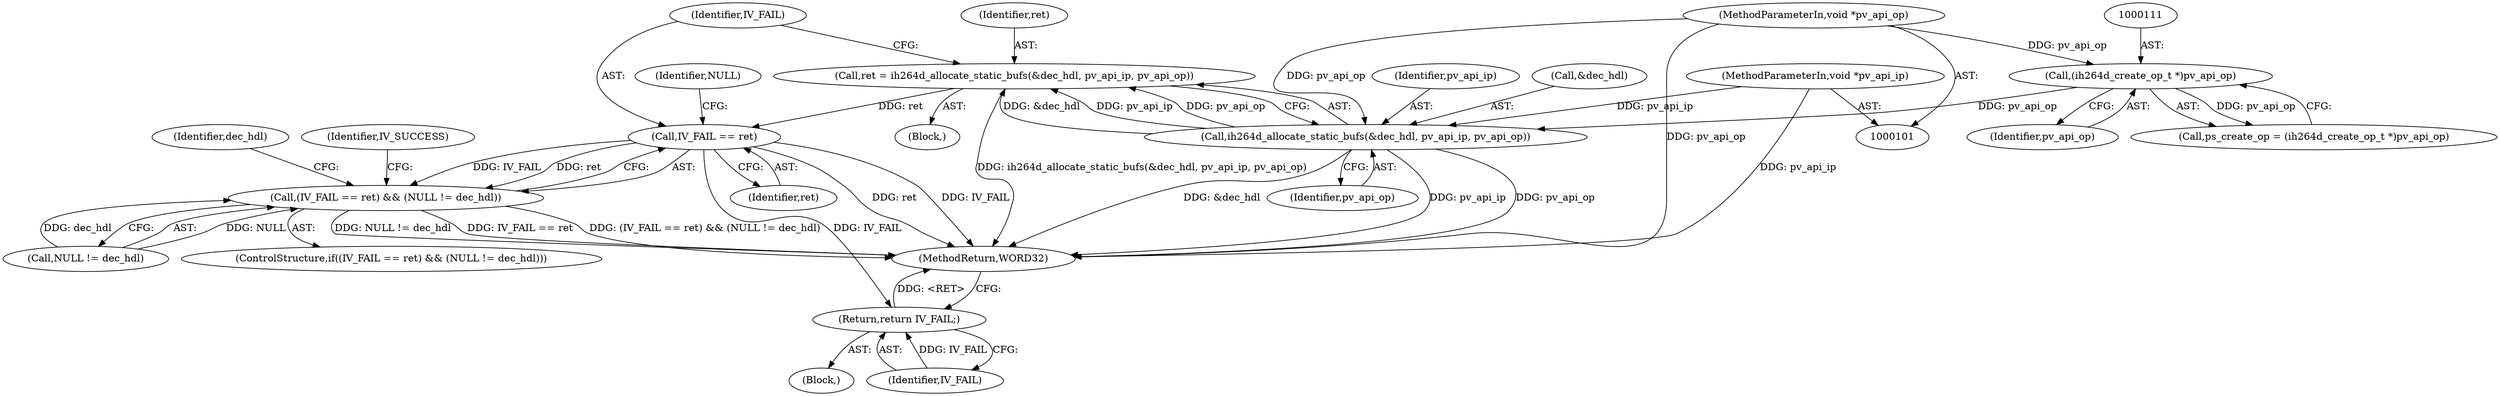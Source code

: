 digraph "1_Android_5acaa6fc86c73a750e5f4900c4e2d44bf22f683a@API" {
"1000120" [label="(Call,ret = ih264d_allocate_static_bufs(&dec_hdl, pv_api_ip, pv_api_op))"];
"1000122" [label="(Call,ih264d_allocate_static_bufs(&dec_hdl, pv_api_ip, pv_api_op))"];
"1000103" [label="(MethodParameterIn,void *pv_api_ip)"];
"1000110" [label="(Call,(ih264d_create_op_t *)pv_api_op)"];
"1000104" [label="(MethodParameterIn,void *pv_api_op)"];
"1000129" [label="(Call,IV_FAIL == ret)"];
"1000128" [label="(Call,(IV_FAIL == ret) && (NULL != dec_hdl))"];
"1000154" [label="(Return,return IV_FAIL;)"];
"1000121" [label="(Identifier,ret)"];
"1000104" [label="(MethodParameterIn,void *pv_api_op)"];
"1000110" [label="(Call,(ih264d_create_op_t *)pv_api_op)"];
"1000126" [label="(Identifier,pv_api_op)"];
"1000157" [label="(Identifier,IV_SUCCESS)"];
"1000158" [label="(MethodReturn,WORD32)"];
"1000132" [label="(Call,NULL != dec_hdl)"];
"1000112" [label="(Identifier,pv_api_op)"];
"1000130" [label="(Identifier,IV_FAIL)"];
"1000103" [label="(MethodParameterIn,void *pv_api_ip)"];
"1000105" [label="(Block,)"];
"1000122" [label="(Call,ih264d_allocate_static_bufs(&dec_hdl, pv_api_ip, pv_api_op))"];
"1000129" [label="(Call,IV_FAIL == ret)"];
"1000131" [label="(Identifier,ret)"];
"1000137" [label="(Identifier,dec_hdl)"];
"1000135" [label="(Block,)"];
"1000133" [label="(Identifier,NULL)"];
"1000120" [label="(Call,ret = ih264d_allocate_static_bufs(&dec_hdl, pv_api_ip, pv_api_op))"];
"1000127" [label="(ControlStructure,if((IV_FAIL == ret) && (NULL != dec_hdl)))"];
"1000154" [label="(Return,return IV_FAIL;)"];
"1000155" [label="(Identifier,IV_FAIL)"];
"1000108" [label="(Call,ps_create_op = (ih264d_create_op_t *)pv_api_op)"];
"1000123" [label="(Call,&dec_hdl)"];
"1000125" [label="(Identifier,pv_api_ip)"];
"1000128" [label="(Call,(IV_FAIL == ret) && (NULL != dec_hdl))"];
"1000120" -> "1000105"  [label="AST: "];
"1000120" -> "1000122"  [label="CFG: "];
"1000121" -> "1000120"  [label="AST: "];
"1000122" -> "1000120"  [label="AST: "];
"1000130" -> "1000120"  [label="CFG: "];
"1000120" -> "1000158"  [label="DDG: ih264d_allocate_static_bufs(&dec_hdl, pv_api_ip, pv_api_op)"];
"1000122" -> "1000120"  [label="DDG: &dec_hdl"];
"1000122" -> "1000120"  [label="DDG: pv_api_ip"];
"1000122" -> "1000120"  [label="DDG: pv_api_op"];
"1000120" -> "1000129"  [label="DDG: ret"];
"1000122" -> "1000126"  [label="CFG: "];
"1000123" -> "1000122"  [label="AST: "];
"1000125" -> "1000122"  [label="AST: "];
"1000126" -> "1000122"  [label="AST: "];
"1000122" -> "1000158"  [label="DDG: pv_api_ip"];
"1000122" -> "1000158"  [label="DDG: pv_api_op"];
"1000122" -> "1000158"  [label="DDG: &dec_hdl"];
"1000103" -> "1000122"  [label="DDG: pv_api_ip"];
"1000110" -> "1000122"  [label="DDG: pv_api_op"];
"1000104" -> "1000122"  [label="DDG: pv_api_op"];
"1000103" -> "1000101"  [label="AST: "];
"1000103" -> "1000158"  [label="DDG: pv_api_ip"];
"1000110" -> "1000108"  [label="AST: "];
"1000110" -> "1000112"  [label="CFG: "];
"1000111" -> "1000110"  [label="AST: "];
"1000112" -> "1000110"  [label="AST: "];
"1000108" -> "1000110"  [label="CFG: "];
"1000110" -> "1000108"  [label="DDG: pv_api_op"];
"1000104" -> "1000110"  [label="DDG: pv_api_op"];
"1000104" -> "1000101"  [label="AST: "];
"1000104" -> "1000158"  [label="DDG: pv_api_op"];
"1000129" -> "1000128"  [label="AST: "];
"1000129" -> "1000131"  [label="CFG: "];
"1000130" -> "1000129"  [label="AST: "];
"1000131" -> "1000129"  [label="AST: "];
"1000133" -> "1000129"  [label="CFG: "];
"1000128" -> "1000129"  [label="CFG: "];
"1000129" -> "1000158"  [label="DDG: ret"];
"1000129" -> "1000158"  [label="DDG: IV_FAIL"];
"1000129" -> "1000128"  [label="DDG: IV_FAIL"];
"1000129" -> "1000128"  [label="DDG: ret"];
"1000129" -> "1000154"  [label="DDG: IV_FAIL"];
"1000128" -> "1000127"  [label="AST: "];
"1000128" -> "1000132"  [label="CFG: "];
"1000132" -> "1000128"  [label="AST: "];
"1000137" -> "1000128"  [label="CFG: "];
"1000157" -> "1000128"  [label="CFG: "];
"1000128" -> "1000158"  [label="DDG: NULL != dec_hdl"];
"1000128" -> "1000158"  [label="DDG: IV_FAIL == ret"];
"1000128" -> "1000158"  [label="DDG: (IV_FAIL == ret) && (NULL != dec_hdl)"];
"1000132" -> "1000128"  [label="DDG: NULL"];
"1000132" -> "1000128"  [label="DDG: dec_hdl"];
"1000154" -> "1000135"  [label="AST: "];
"1000154" -> "1000155"  [label="CFG: "];
"1000155" -> "1000154"  [label="AST: "];
"1000158" -> "1000154"  [label="CFG: "];
"1000154" -> "1000158"  [label="DDG: <RET>"];
"1000155" -> "1000154"  [label="DDG: IV_FAIL"];
}
